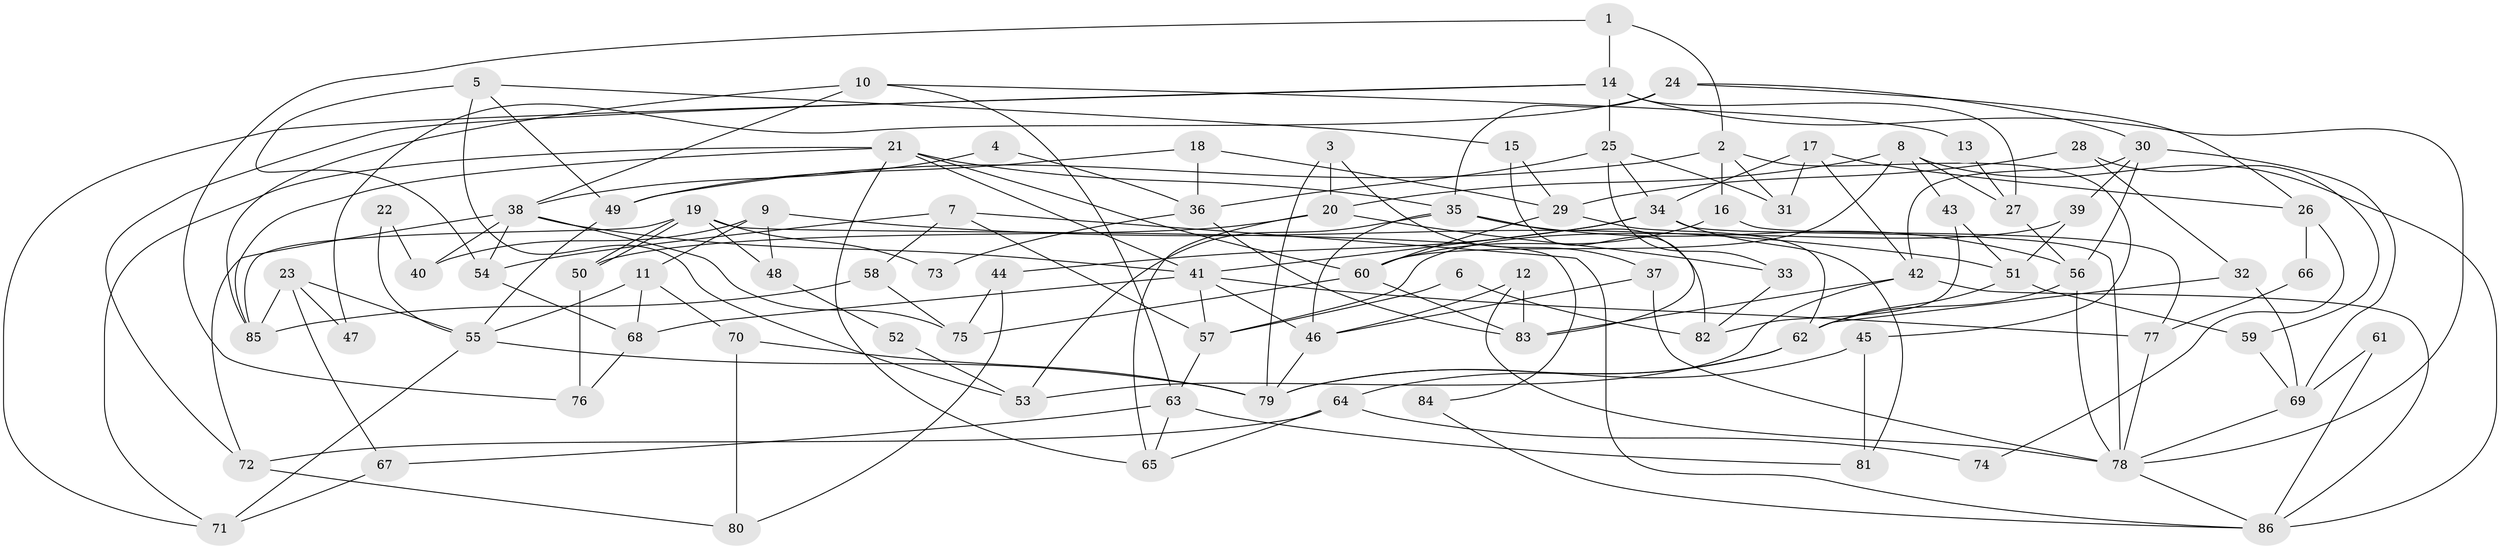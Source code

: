 // coarse degree distribution, {6: 0.09302325581395349, 4: 0.18604651162790697, 2: 0.13953488372093023, 12: 0.06976744186046512, 9: 0.06976744186046512, 5: 0.09302325581395349, 3: 0.13953488372093023, 15: 0.023255813953488372, 7: 0.13953488372093023, 8: 0.023255813953488372, 10: 0.023255813953488372}
// Generated by graph-tools (version 1.1) at 2025/18/03/04/25 18:18:35]
// undirected, 86 vertices, 172 edges
graph export_dot {
graph [start="1"]
  node [color=gray90,style=filled];
  1;
  2;
  3;
  4;
  5;
  6;
  7;
  8;
  9;
  10;
  11;
  12;
  13;
  14;
  15;
  16;
  17;
  18;
  19;
  20;
  21;
  22;
  23;
  24;
  25;
  26;
  27;
  28;
  29;
  30;
  31;
  32;
  33;
  34;
  35;
  36;
  37;
  38;
  39;
  40;
  41;
  42;
  43;
  44;
  45;
  46;
  47;
  48;
  49;
  50;
  51;
  52;
  53;
  54;
  55;
  56;
  57;
  58;
  59;
  60;
  61;
  62;
  63;
  64;
  65;
  66;
  67;
  68;
  69;
  70;
  71;
  72;
  73;
  74;
  75;
  76;
  77;
  78;
  79;
  80;
  81;
  82;
  83;
  84;
  85;
  86;
  1 -- 2;
  1 -- 14;
  1 -- 76;
  2 -- 49;
  2 -- 45;
  2 -- 16;
  2 -- 31;
  3 -- 37;
  3 -- 79;
  3 -- 20;
  4 -- 38;
  4 -- 36;
  5 -- 49;
  5 -- 53;
  5 -- 15;
  5 -- 54;
  6 -- 57;
  6 -- 82;
  7 -- 86;
  7 -- 54;
  7 -- 57;
  7 -- 58;
  8 -- 27;
  8 -- 20;
  8 -- 43;
  8 -- 60;
  8 -- 86;
  9 -- 51;
  9 -- 11;
  9 -- 40;
  9 -- 48;
  10 -- 38;
  10 -- 63;
  10 -- 13;
  10 -- 85;
  11 -- 70;
  11 -- 68;
  11 -- 55;
  12 -- 78;
  12 -- 46;
  12 -- 83;
  13 -- 27;
  14 -- 71;
  14 -- 78;
  14 -- 25;
  14 -- 27;
  14 -- 72;
  15 -- 83;
  15 -- 29;
  16 -- 60;
  16 -- 77;
  17 -- 34;
  17 -- 42;
  17 -- 26;
  17 -- 31;
  18 -- 36;
  18 -- 29;
  18 -- 49;
  19 -- 50;
  19 -- 50;
  19 -- 85;
  19 -- 48;
  19 -- 73;
  19 -- 84;
  20 -- 50;
  20 -- 33;
  20 -- 65;
  21 -- 65;
  21 -- 35;
  21 -- 41;
  21 -- 60;
  21 -- 71;
  21 -- 85;
  22 -- 40;
  22 -- 55;
  23 -- 55;
  23 -- 85;
  23 -- 47;
  23 -- 67;
  24 -- 35;
  24 -- 30;
  24 -- 26;
  24 -- 47;
  25 -- 31;
  25 -- 33;
  25 -- 34;
  25 -- 36;
  26 -- 66;
  26 -- 74;
  27 -- 56;
  28 -- 29;
  28 -- 32;
  28 -- 59;
  29 -- 60;
  29 -- 62;
  30 -- 39;
  30 -- 56;
  30 -- 42;
  30 -- 69;
  32 -- 69;
  32 -- 62;
  33 -- 82;
  34 -- 41;
  34 -- 44;
  34 -- 78;
  34 -- 81;
  35 -- 56;
  35 -- 82;
  35 -- 46;
  35 -- 53;
  36 -- 83;
  36 -- 73;
  37 -- 46;
  37 -- 78;
  38 -- 41;
  38 -- 75;
  38 -- 40;
  38 -- 54;
  38 -- 72;
  39 -- 51;
  39 -- 57;
  41 -- 77;
  41 -- 46;
  41 -- 57;
  41 -- 68;
  42 -- 83;
  42 -- 53;
  42 -- 86;
  43 -- 51;
  43 -- 82;
  44 -- 75;
  44 -- 80;
  45 -- 81;
  45 -- 79;
  46 -- 79;
  48 -- 52;
  49 -- 55;
  50 -- 76;
  51 -- 59;
  51 -- 62;
  52 -- 53;
  54 -- 68;
  55 -- 71;
  55 -- 79;
  56 -- 78;
  56 -- 62;
  57 -- 63;
  58 -- 85;
  58 -- 75;
  59 -- 69;
  60 -- 75;
  60 -- 83;
  61 -- 86;
  61 -- 69;
  62 -- 79;
  62 -- 64;
  63 -- 65;
  63 -- 67;
  63 -- 81;
  64 -- 72;
  64 -- 65;
  64 -- 74;
  66 -- 77;
  67 -- 71;
  68 -- 76;
  69 -- 78;
  70 -- 79;
  70 -- 80;
  72 -- 80;
  77 -- 78;
  78 -- 86;
  84 -- 86;
}
